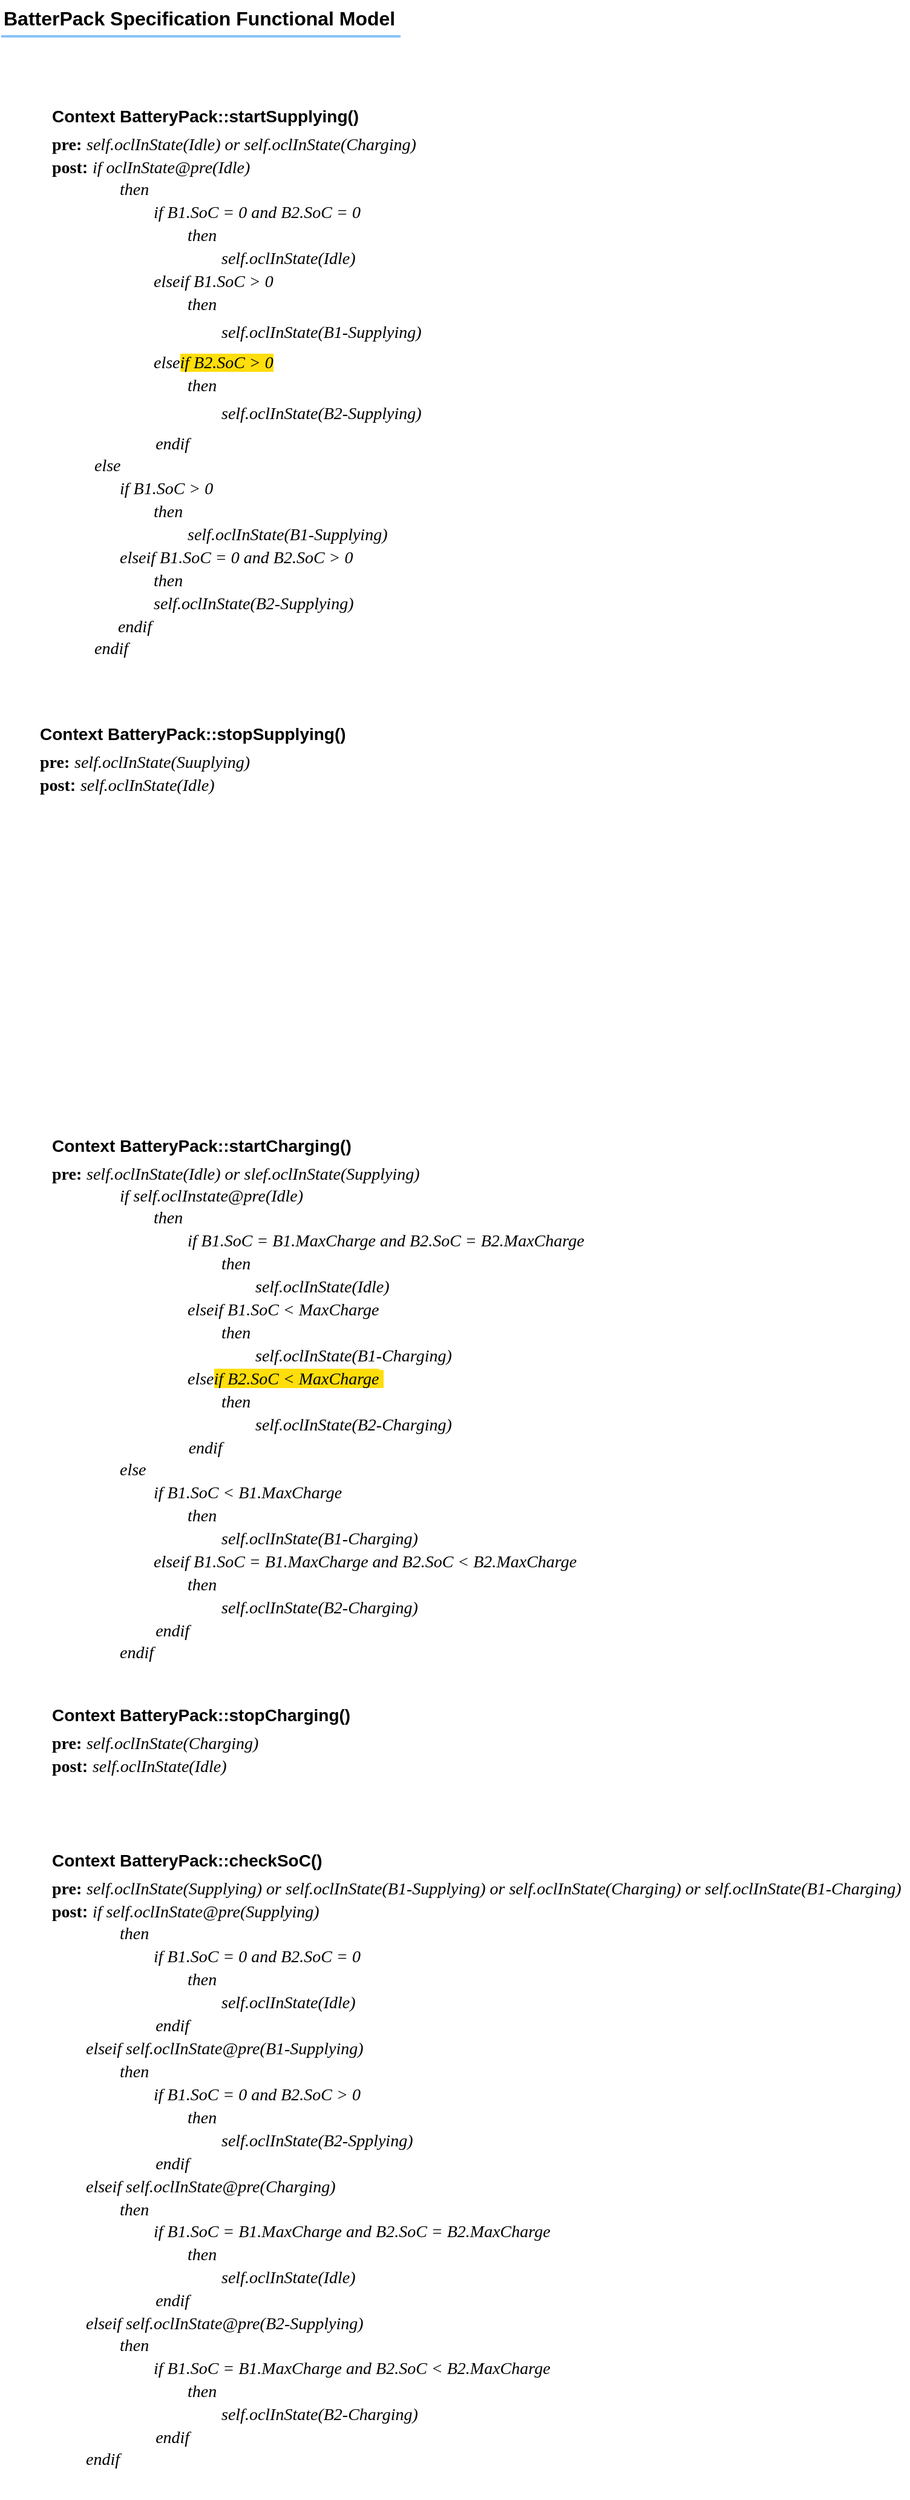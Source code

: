 <mxfile version="26.0.6">
  <diagram name="Page-1" id="zE749k9ENTXcYHyz_wE1">
    <mxGraphModel dx="954" dy="558" grid="1" gridSize="10" guides="1" tooltips="1" connect="1" arrows="1" fold="1" page="1" pageScale="1" pageWidth="827" pageHeight="1169" math="0" shadow="0">
      <root>
        <mxCell id="0" />
        <mxCell id="1" parent="0" />
        <mxCell id="C18iGgivdSjPRwDEVJiL-1" value="&lt;h1 style=&quot;margin-top: 0px; line-height: 50%;&quot;&gt;&lt;font style=&quot;font-size: 14px; line-height: 50%;&quot;&gt;Context BatteryPack::startSupplying()&lt;/font&gt;&lt;/h1&gt;&lt;p style=&quot;line-height: 50%;&quot;&gt;&lt;font style=&quot;font-size: 14px; line-height: 50%;&quot;&gt;&lt;b&gt;&lt;font face=&quot;Times New Roman&quot;&gt;pre:&lt;/font&gt; &lt;/b&gt;&lt;font face=&quot;Times New Roman&quot;&gt;&lt;i&gt;self.oclInState(Idle) or&amp;nbsp;&lt;/i&gt;&lt;/font&gt;&lt;/font&gt;&lt;i style=&quot;background-color: transparent; color: light-dark(rgb(0, 0, 0), rgb(255, 255, 255)); font-family: &amp;quot;Times New Roman&amp;quot;; font-size: 14px;&quot;&gt;self.oclInState(Charging)&lt;/i&gt;&lt;/p&gt;&lt;p style=&quot;line-height: 50%;&quot;&gt;&lt;b style=&quot;font-size: 14px;&quot;&gt;&lt;font face=&quot;Times New Roman&quot;&gt;post&lt;/font&gt;:&lt;/b&gt;&lt;span style=&quot;font-size: 14px;&quot;&gt;&amp;nbsp;&lt;/span&gt;&lt;font style=&quot;font-size: 14px;&quot; face=&quot;Times New Roman&quot;&gt;&lt;i&gt;if oclInState@pre(Idle)&lt;/i&gt;&lt;/font&gt;&lt;/p&gt;&lt;p style=&quot;line-height: 50%;&quot;&gt;&lt;font style=&quot;font-size: 14px;&quot; face=&quot;Times New Roman&quot;&gt;&lt;i&gt;&lt;span style=&quot;white-space: pre;&quot;&gt;&#x9;&lt;/span&gt;&lt;span style=&quot;white-space: pre;&quot;&gt;&#x9;&lt;/span&gt;then&lt;/i&gt;&lt;/font&gt;&lt;/p&gt;&lt;p style=&quot;line-height: 6px;&quot;&gt;&lt;font style=&quot;font-size: 14px; line-height: 7px;&quot;&gt;&lt;font face=&quot;Times New Roman&quot;&gt;&lt;i&gt;&lt;span style=&quot;white-space: pre;&quot;&gt;&#x9;&lt;/span&gt;&lt;span style=&quot;white-space: pre;&quot;&gt;&#x9;&lt;/span&gt;&lt;span style=&quot;white-space: pre;&quot;&gt;&#x9;&lt;/span&gt;if B1.SoC = 0 and B2.SoC = 0&lt;/i&gt;&lt;/font&gt;&lt;/font&gt;&lt;/p&gt;&lt;p style=&quot;line-height: 6px;&quot;&gt;&lt;font style=&quot;font-size: 14px; line-height: 7px;&quot; face=&quot;Times New Roman&quot;&gt;&lt;i&gt;&lt;span style=&quot;white-space: pre;&quot;&gt;&#x9;&lt;/span&gt;&lt;span style=&quot;white-space: pre;&quot;&gt;&#x9;&lt;span style=&quot;white-space: pre;&quot;&gt;&#x9;&lt;/span&gt;&lt;span style=&quot;white-space: pre;&quot;&gt;&#x9;&lt;/span&gt;&lt;/span&gt;then&lt;br&gt;&lt;/i&gt;&lt;/font&gt;&lt;/p&gt;&lt;p style=&quot;line-height: 6px;&quot;&gt;&lt;font style=&quot;font-size: 14px; line-height: 7px;&quot;&gt;&lt;font face=&quot;Times New Roman&quot;&gt;&lt;i&gt;&lt;span style=&quot;white-space: pre;&quot;&gt;&#x9;&lt;/span&gt;&amp;nbsp;&amp;nbsp;&lt;span style=&quot;white-space: pre;&quot;&gt;&#x9;&lt;/span&gt;&lt;span style=&quot;white-space: pre;&quot;&gt;&#x9;&lt;span style=&quot;white-space: pre;&quot;&gt;&#x9;&lt;/span&gt;&lt;span style=&quot;white-space: pre;&quot;&gt;&#x9;&lt;/span&gt;&lt;/span&gt;self.oclInState(Idle)&lt;/i&gt;&lt;/font&gt;&lt;br&gt;&lt;/font&gt;&lt;/p&gt;&lt;p style=&quot;line-height: 6px;&quot;&gt;&lt;font style=&quot;font-size: 14px; line-height: 7px;&quot;&gt;&lt;i style=&quot;background-color: transparent; color: light-dark(rgb(0, 0, 0), rgb(255, 255, 255)); font-family: &amp;quot;Times New Roman&amp;quot;;&quot;&gt;&lt;span style=&quot;white-space: pre;&quot;&gt;&#x9;&lt;/span&gt;&amp;nbsp; &lt;span style=&quot;white-space: pre;&quot;&gt;&#x9;&lt;/span&gt;&lt;span style=&quot;white-space: pre;&quot;&gt;&#x9;&lt;/span&gt;elseif&amp;nbsp;&lt;/i&gt;&lt;i style=&quot;background-color: transparent; color: light-dark(rgb(0, 0, 0), rgb(255, 255, 255)); font-family: &amp;quot;Times New Roman&amp;quot;;&quot;&gt;B1.SoC &amp;gt; 0&lt;/i&gt;&lt;/font&gt;&lt;/p&gt;&lt;p style=&quot;line-height: 6px;&quot;&gt;&lt;font style=&quot;font-size: 14px; line-height: 7px;&quot;&gt;&lt;/font&gt;&lt;/p&gt;&lt;p style=&quot;line-height: 6px;&quot;&gt;&lt;font style=&quot;font-size: 14px; line-height: 7px;&quot; face=&quot;Times New Roman&quot;&gt;&lt;i&gt;&lt;span style=&quot;white-space: pre;&quot;&gt;&#x9;&lt;/span&gt;&lt;span style=&quot;white-space: pre;&quot;&gt;&#x9;&lt;span style=&quot;white-space: pre;&quot;&gt;&#x9;&lt;/span&gt;&lt;span style=&quot;white-space: pre;&quot;&gt;&#x9;&lt;/span&gt;&lt;/span&gt;then&lt;br&gt;&lt;/i&gt;&lt;/font&gt;&lt;/p&gt;&lt;div&gt;&lt;font style=&quot;font-size: 14px; background-color: transparent; color: light-dark(rgb(0, 0, 0), rgb(255, 255, 255));&quot; face=&quot;Times New Roman&quot;&gt;&lt;i&gt;&lt;span style=&quot;white-space: pre;&quot;&gt;&lt;span style=&quot;white-space: pre;&quot;&gt;&#x9;&lt;/span&gt;&#x9;&#x9;&lt;/span&gt;&amp;nbsp;&amp;nbsp;&lt;span style=&quot;white-space: pre;&quot;&gt;&#x9;&lt;/span&gt;&lt;span style=&quot;white-space: pre;&quot;&gt;&#x9;&lt;/span&gt;self.oclInState(&lt;/i&gt;&lt;/font&gt;&lt;i style=&quot;font-size: 14px; background-color: transparent; color: light-dark(rgb(0, 0, 0), rgb(255, 255, 255)); font-family: &amp;quot;Times New Roman&amp;quot;;&quot;&gt;B1-Supplying&lt;/i&gt;&lt;font style=&quot;font-size: 14px; background-color: transparent; color: light-dark(rgb(0, 0, 0), rgb(255, 255, 255));&quot; face=&quot;Times New Roman&quot;&gt;&lt;i&gt;)&lt;/i&gt;&lt;/font&gt;&lt;/div&gt;&lt;p style=&quot;line-height: 6px;&quot;&gt;&lt;font style=&quot;font-size: 14px; line-height: 7px;&quot;&gt;&lt;i style=&quot;background-color: transparent; color: light-dark(rgb(0, 0, 0), rgb(255, 255, 255)); font-family: &amp;quot;Times New Roman&amp;quot;;&quot;&gt;&lt;span style=&quot;white-space: pre;&quot;&gt;&#x9;&lt;span style=&quot;white-space: pre;&quot;&gt;&#x9;&lt;/span&gt;&lt;span style=&quot;white-space: pre;&quot;&gt;&#x9;&lt;/span&gt;&lt;/span&gt;&lt;/i&gt;&lt;i style=&quot;color: light-dark(rgb(0, 0, 0), rgb(255, 255, 255)); font-family: &amp;quot;Times New Roman&amp;quot;;&quot;&gt;else&lt;/i&gt;&lt;i style=&quot;color: light-dark(rgb(0, 0, 0), rgb(255, 255, 255)); font-family: &amp;quot;Times New Roman&amp;quot;; background-color: rgb(255, 222, 11);&quot;&gt;if B2.SoC &amp;gt; 0&lt;/i&gt;&lt;/font&gt;&lt;/p&gt;&lt;p style=&quot;line-height: 6px;&quot;&gt;&lt;font style=&quot;font-size: 14px; line-height: 7px;&quot;&gt;&lt;i style=&quot;color: light-dark(rgb(0, 0, 0), rgb(255, 255, 255)); font-family: &amp;quot;Times New Roman&amp;quot;; background-color: rgb(255, 222, 11);&quot;&gt;&lt;/i&gt;&lt;/font&gt;&lt;/p&gt;&lt;p style=&quot;line-height: 6px;&quot;&gt;&lt;font style=&quot;font-size: 14px; line-height: 7px;&quot; face=&quot;Times New Roman&quot;&gt;&lt;i&gt;&lt;span style=&quot;white-space: pre;&quot;&gt;&#x9;&lt;/span&gt;&lt;span style=&quot;white-space: pre;&quot;&gt;&#x9;&lt;span style=&quot;white-space: pre;&quot;&gt;&#x9;&lt;/span&gt;&lt;span style=&quot;white-space: pre;&quot;&gt;&#x9;&lt;/span&gt;&lt;/span&gt;then&lt;br&gt;&lt;/i&gt;&lt;/font&gt;&lt;/p&gt;&lt;div&gt;&lt;font style=&quot;font-size: 14px; background-color: transparent; color: light-dark(rgb(0, 0, 0), rgb(255, 255, 255));&quot; face=&quot;Times New Roman&quot;&gt;&lt;i&gt;&lt;span style=&quot;white-space: pre;&quot;&gt;&lt;span style=&quot;white-space: pre;&quot;&gt;&#x9;&lt;/span&gt;&#x9;&#x9;&lt;/span&gt;&amp;nbsp;&amp;nbsp;&lt;span style=&quot;white-space: pre;&quot;&gt;&#x9;&lt;/span&gt;&lt;span style=&quot;white-space: pre;&quot;&gt;&#x9;&lt;/span&gt;self.oclInState(&lt;/i&gt;&lt;/font&gt;&lt;i style=&quot;font-size: 14px; background-color: transparent; color: light-dark(rgb(0, 0, 0), rgb(255, 255, 255)); font-family: &amp;quot;Times New Roman&amp;quot;;&quot;&gt;B2-Supplying&lt;/i&gt;&lt;font style=&quot;font-size: 14px; background-color: transparent; color: light-dark(rgb(0, 0, 0), rgb(255, 255, 255));&quot; face=&quot;Times New Roman&quot;&gt;&lt;i&gt;)&lt;/i&gt;&lt;/font&gt;&lt;/div&gt;&lt;p style=&quot;line-height: 6px;&quot;&gt;&lt;font style=&quot;font-size: 14px; line-height: 7px;&quot;&gt;&lt;span style=&quot;white-space: pre;&quot;&gt;&#x9;&lt;/span&gt;&amp;nbsp;&lt;span style=&quot;white-space: pre;&quot;&gt;&#x9;&lt;/span&gt;&amp;nbsp; &amp;nbsp; &amp;nbsp;&amp;nbsp;&lt;font face=&quot;Times New Roman&quot;&gt;&lt;i&gt;endif&lt;/i&gt;&lt;/font&gt;&lt;/font&gt;&lt;/p&gt;&lt;p style=&quot;line-height: 50%;&quot;&gt;&lt;font style=&quot;font-size: 14px;&quot; face=&quot;Times New Roman&quot;&gt;&lt;i&gt;&lt;span style=&quot;white-space: pre;&quot;&gt;&#x9;&lt;/span&gt;&amp;nbsp; else&lt;br&gt;&lt;/i&gt;&lt;/font&gt;&lt;/p&gt;&lt;p style=&quot;line-height: 6px;&quot;&gt;&lt;font style=&quot;font-size: 14px; line-height: 7px;&quot;&gt;&lt;i style=&quot;font-family: &amp;quot;Times New Roman&amp;quot;; background-color: transparent; color: light-dark(rgb(0, 0, 0), rgb(255, 255, 255));&quot;&gt;&lt;span style=&quot;white-space: pre;&quot;&gt;&#x9;&lt;/span&gt;&lt;span style=&quot;white-space: pre;&quot;&gt;&#x9;&lt;/span&gt;if B1.SoC &amp;gt; 0&amp;nbsp;&lt;/i&gt;&lt;/font&gt;&lt;/p&gt;&lt;p style=&quot;line-height: 6px;&quot;&gt;&lt;font style=&quot;font-size: 14px; line-height: 7px;&quot; face=&quot;Times New Roman&quot;&gt;&lt;i&gt;&lt;span style=&quot;white-space: pre;&quot;&gt;&#x9;&lt;/span&gt;&lt;span style=&quot;white-space: pre;&quot;&gt;&#x9;&lt;span style=&quot;white-space: pre;&quot;&gt;&#x9;&lt;/span&gt;&lt;/span&gt;then&lt;br&gt;&lt;/i&gt;&lt;/font&gt;&lt;/p&gt;&lt;p style=&quot;line-height: 6px;&quot;&gt;&lt;font style=&quot;font-size: 14px; line-height: 7px;&quot; face=&quot;Times New Roman&quot;&gt;&lt;i&gt;&lt;span style=&quot;white-space: pre;&quot;&gt;&#x9;&lt;/span&gt;&amp;nbsp;&amp;nbsp;&lt;span style=&quot;white-space: pre;&quot;&gt;&#x9;&lt;/span&gt;&lt;span style=&quot;white-space: pre;&quot;&gt;&#x9;&lt;span style=&quot;white-space: pre;&quot;&gt;&#x9;&lt;/span&gt;&lt;/span&gt;self.oclInState(B1-Supplying)&lt;/i&gt;&lt;/font&gt;&lt;/p&gt;&lt;p style=&quot;line-height: 6px;&quot;&gt;&lt;font style=&quot;font-size: 14px; line-height: 7px;&quot;&gt;&lt;i style=&quot;font-family: &amp;quot;Times New Roman&amp;quot;; background-color: transparent; color: light-dark(rgb(0, 0, 0), rgb(255, 255, 255));&quot;&gt;&lt;span style=&quot;white-space: pre;&quot;&gt;&lt;span style=&quot;white-space: pre;&quot;&gt;&#x9;&lt;/span&gt;&#x9;&lt;/span&gt;elseif&amp;nbsp;&lt;/i&gt;&lt;i style=&quot;background-color: transparent; color: light-dark(rgb(0, 0, 0), rgb(255, 255, 255)); font-family: &amp;quot;Times New Roman&amp;quot;;&quot;&gt;B1.SoC = 0 and&amp;nbsp;&lt;/i&gt;&lt;i style=&quot;background-color: transparent; color: light-dark(rgb(0, 0, 0), rgb(255, 255, 255)); font-family: &amp;quot;Times New Roman&amp;quot;;&quot;&gt;B2.SoC &amp;gt; 0&amp;nbsp;&lt;/i&gt;&lt;/font&gt;&lt;/p&gt;&lt;p style=&quot;line-height: 6px;&quot;&gt;&lt;font style=&quot;font-size: 14px; line-height: 7px;&quot; face=&quot;Times New Roman&quot;&gt;&lt;i&gt;&lt;span style=&quot;white-space: pre;&quot;&gt;&#x9;&lt;/span&gt;&lt;span style=&quot;white-space: pre;&quot;&gt;&#x9;&lt;span style=&quot;white-space: pre;&quot;&gt;&#x9;&lt;/span&gt;&lt;/span&gt;then&lt;br&gt;&lt;/i&gt;&lt;/font&gt;&lt;/p&gt;&lt;p&gt;&lt;font style=&quot;font-size: 14px;&quot;&gt;&lt;/font&gt;&lt;/p&gt;&lt;p style=&quot;line-height: 6px;&quot;&gt;&lt;font style=&quot;font-size: 14px; line-height: 7px;&quot; face=&quot;Times New Roman&quot;&gt;&lt;i&gt;&lt;span style=&quot;white-space: pre;&quot;&gt;&#x9;&lt;/span&gt;&amp;nbsp;&amp;nbsp;&lt;span style=&quot;white-space: pre;&quot;&gt;&#x9;&lt;/span&gt;&lt;span style=&quot;white-space: pre;&quot;&gt;&#x9;&lt;/span&gt;self.oclInState(B2-Supplying)&lt;/i&gt;&lt;/font&gt;&lt;/p&gt;&lt;p style=&quot;line-height: 6px;&quot;&gt;&lt;font style=&quot;font-size: 14px; line-height: 7px;&quot;&gt;&lt;span style=&quot;white-space: pre;&quot;&gt;&#x9;&lt;/span&gt;&amp;nbsp; &amp;nbsp; &amp;nbsp; &lt;font face=&quot;Times New Roman&quot;&gt;&lt;i&gt;endif&lt;/i&gt;&lt;/font&gt;&lt;/font&gt;&lt;/p&gt;&lt;p style=&quot;line-height: 50%;&quot;&gt;&lt;font style=&quot;font-size: 14px;&quot; face=&quot;Times New Roman&quot;&gt;&lt;i&gt;&lt;span style=&quot;white-space: pre;&quot;&gt;&#x9;&lt;/span&gt;&amp;nbsp; endif&lt;/i&gt;&lt;/font&gt;&lt;/p&gt;&lt;p style=&quot;line-height: 50%;&quot;&gt;&lt;font&gt;&lt;font face=&quot;Times New Roman&quot;&gt;&lt;i&gt;&lt;span style=&quot;white-space: pre;&quot;&gt;&lt;font style=&quot;font-size: 14px; line-height: 50%;&quot;&gt;&#x9;&lt;/font&gt;&lt;/span&gt;&lt;br&gt;&lt;/i&gt;&lt;/font&gt;&lt;/font&gt;&lt;/p&gt;" style="text;html=1;whiteSpace=wrap;overflow=hidden;rounded=0;" parent="1" vertex="1">
          <mxGeometry x="80" y="120" width="600" height="480" as="geometry" />
        </mxCell>
        <mxCell id="C18iGgivdSjPRwDEVJiL-2" value="" style="group" parent="1" vertex="1" connectable="0">
          <mxGeometry x="40" y="40" width="450" height="35" as="geometry" />
        </mxCell>
        <mxCell id="C18iGgivdSjPRwDEVJiL-3" value="&lt;b&gt;BatterPack Specification Functional Model&lt;/b&gt;" style="text;fontSize=16;verticalAlign=middle;strokeColor=none;fillColor=none;whiteSpace=wrap;html=1;" parent="C18iGgivdSjPRwDEVJiL-2" vertex="1">
          <mxGeometry width="450" height="30" as="geometry" />
        </mxCell>
        <mxCell id="C18iGgivdSjPRwDEVJiL-4" value="" style="dashed=0;shape=line;strokeWidth=2;noLabel=1;strokeColor=#0C8CF2;opacity=50;" parent="C18iGgivdSjPRwDEVJiL-2" vertex="1">
          <mxGeometry y="25" width="330" height="10" as="geometry" />
        </mxCell>
        <mxCell id="C18iGgivdSjPRwDEVJiL-5" value="&lt;h1 style=&quot;margin-top: 0px; line-height: 50%;&quot;&gt;&lt;font style=&quot;font-size: 14px; line-height: 50%;&quot;&gt;Context BatteryPack::stopSupplying()&lt;/font&gt;&lt;/h1&gt;&lt;p style=&quot;line-height: 50%;&quot;&gt;&lt;font style=&quot;font-size: 14px; line-height: 50%;&quot;&gt;&lt;b&gt;&lt;font face=&quot;Times New Roman&quot;&gt;pre:&lt;/font&gt; &lt;/b&gt;&lt;font face=&quot;Times New Roman&quot;&gt;&lt;i&gt;self.oclInState(Suuplying)&lt;/i&gt;&lt;/font&gt;&lt;/font&gt;&lt;/p&gt;&lt;p style=&quot;line-height: 50%;&quot;&gt;&lt;font style=&quot;font-size: 14px; line-height: 50%;&quot;&gt;&lt;font&gt;&lt;b&gt;&lt;font face=&quot;Times New Roman&quot;&gt;post&lt;/font&gt;:&lt;/b&gt;&amp;nbsp;&lt;/font&gt;&lt;i style=&quot;background-color: transparent; color: light-dark(rgb(0, 0, 0), rgb(255, 255, 255)); font-family: &amp;quot;Times New Roman&amp;quot;;&quot;&gt;self.oclInState(Idle)&lt;/i&gt;&lt;/font&gt;&lt;/p&gt;" style="text;html=1;whiteSpace=wrap;overflow=hidden;rounded=0;" parent="1" vertex="1">
          <mxGeometry x="70" y="630" width="600" height="90" as="geometry" />
        </mxCell>
        <mxCell id="C18iGgivdSjPRwDEVJiL-6" value="&lt;h1 style=&quot;margin-top: 0px; line-height: 50%;&quot;&gt;&lt;font style=&quot;font-size: 14px; line-height: 50%;&quot;&gt;Context BatteryPack::startCharging()&lt;/font&gt;&lt;/h1&gt;&lt;p style=&quot;line-height: 50%;&quot;&gt;&lt;font style=&quot;font-size: 14px; line-height: 50%;&quot;&gt;&lt;b&gt;&lt;font face=&quot;Times New Roman&quot;&gt;pre:&lt;/font&gt; &lt;/b&gt;&lt;font face=&quot;Times New Roman&quot;&gt;&lt;i&gt;self.oclInState(Idle) or slef.oclInState(&lt;/i&gt;&lt;/font&gt;&lt;/font&gt;&lt;i style=&quot;background-color: transparent; color: light-dark(rgb(0, 0, 0), rgb(255, 255, 255)); font-family: &amp;quot;Times New Roman&amp;quot;; font-size: 14px;&quot;&gt;Supplying&lt;/i&gt;&lt;i style=&quot;font-family: &amp;quot;Times New Roman&amp;quot;; font-size: 14px; background-color: transparent; color: light-dark(rgb(0, 0, 0), rgb(255, 255, 255));&quot;&gt;)&lt;/i&gt;&lt;/p&gt;&lt;p style=&quot;line-height: 50%;&quot;&gt;&lt;i style=&quot;font-family: &amp;quot;Times New Roman&amp;quot;; font-size: 14px; background-color: transparent; color: light-dark(rgb(0, 0, 0), rgb(255, 255, 255));&quot;&gt;&lt;span style=&quot;white-space: pre;&quot;&gt;&#x9;&lt;/span&gt;&lt;span style=&quot;white-space: pre;&quot;&gt;&#x9;&lt;/span&gt;if self.oclInstate@pre(Idle)&lt;br&gt;&lt;/i&gt;&lt;/p&gt;&lt;p style=&quot;line-height: 50%;&quot;&gt;&lt;i style=&quot;font-family: &amp;quot;Times New Roman&amp;quot;; font-size: 14px; background-color: transparent; color: light-dark(rgb(0, 0, 0), rgb(255, 255, 255));&quot;&gt;&lt;span style=&quot;white-space: pre;&quot;&gt;&#x9;&lt;/span&gt;&lt;span style=&quot;white-space: pre;&quot;&gt;&#x9;&lt;/span&gt;&lt;span style=&quot;white-space: pre;&quot;&gt;&#x9;&lt;/span&gt;then&lt;/i&gt;&lt;/p&gt;&lt;p style=&quot;line-height: 6px;&quot;&gt;&lt;font style=&quot;font-size: 14px; line-height: 7px;&quot;&gt;&lt;font face=&quot;Times New Roman&quot;&gt;&lt;i&gt;&lt;span style=&quot;white-space: pre;&quot;&gt;&#x9;&lt;/span&gt;&lt;span style=&quot;white-space: pre;&quot;&gt;&#x9;&lt;/span&gt;&lt;span style=&quot;white-space: pre;&quot;&gt;&#x9;&lt;/span&gt;&lt;span style=&quot;white-space: pre;&quot;&gt;&#x9;&lt;/span&gt;if B1.SoC = B1.MaxCharge and B2.SoC = B2.&lt;/i&gt;&lt;/font&gt;&lt;i style=&quot;background-color: transparent; color: light-dark(rgb(0, 0, 0), rgb(255, 255, 255)); font-family: &amp;quot;Times New Roman&amp;quot;;&quot;&gt;MaxCharge&lt;/i&gt;&lt;/font&gt;&lt;/p&gt;&lt;p style=&quot;line-height: 6px;&quot;&gt;&lt;font style=&quot;font-size: 14px; line-height: 7px;&quot; face=&quot;Times New Roman&quot;&gt;&lt;i&gt;&lt;span style=&quot;white-space: pre;&quot;&gt;&lt;span style=&quot;white-space: pre;&quot;&gt;&#x9;&lt;/span&gt;&lt;span style=&quot;white-space: pre;&quot;&gt;&#x9;&lt;/span&gt;&lt;span style=&quot;white-space: pre;&quot;&gt;&#x9;&lt;/span&gt;&#x9;&lt;/span&gt;&lt;span style=&quot;white-space: pre;&quot;&gt;&#x9;&lt;/span&gt;then&lt;br&gt;&lt;/i&gt;&lt;/font&gt;&lt;/p&gt;&lt;p style=&quot;line-height: 6px;&quot;&gt;&lt;font style=&quot;font-size: 14px; line-height: 7px;&quot;&gt;&lt;font face=&quot;Times New Roman&quot;&gt;&lt;i&gt;&lt;span style=&quot;white-space: pre;&quot;&gt;&#x9;&lt;/span&gt;&amp;nbsp;&amp;nbsp;&lt;span style=&quot;white-space: pre;&quot;&gt;&#x9;&lt;/span&gt;&lt;span style=&quot;white-space: pre;&quot;&gt;&#x9;&lt;span style=&quot;white-space: pre;&quot;&gt;&#x9;&lt;/span&gt;&lt;span style=&quot;white-space: pre;&quot;&gt;&#x9;&lt;/span&gt;&lt;span style=&quot;white-space: pre;&quot;&gt;&#x9;&lt;/span&gt;&lt;/span&gt;self.oclInState(Idle)&lt;/i&gt;&lt;/font&gt;&lt;br&gt;&lt;/font&gt;&lt;/p&gt;&lt;p style=&quot;line-height: 6px;&quot;&gt;&lt;font style=&quot;font-size: 14px; line-height: 7px;&quot;&gt;&lt;i style=&quot;background-color: transparent; color: light-dark(rgb(0, 0, 0), rgb(255, 255, 255)); font-family: &amp;quot;Times New Roman&amp;quot;;&quot;&gt;&lt;span style=&quot;white-space: pre;&quot;&gt;&lt;span style=&quot;white-space: pre;&quot;&gt;&#x9;&lt;/span&gt;&lt;span style=&quot;white-space: pre;&quot;&gt;&#x9;&lt;/span&gt;&lt;span style=&quot;white-space: pre;&quot;&gt;&#x9;&lt;/span&gt;      &lt;/span&gt;&amp;nbsp; elseif&amp;nbsp;&lt;/i&gt;&lt;i style=&quot;background-color: transparent; color: light-dark(rgb(0, 0, 0), rgb(255, 255, 255)); font-family: &amp;quot;Times New Roman&amp;quot;;&quot;&gt;B1.SoC &amp;lt;&amp;nbsp;&lt;/i&gt;&lt;i style=&quot;background-color: transparent; color: light-dark(rgb(0, 0, 0), rgb(255, 255, 255)); font-family: &amp;quot;Times New Roman&amp;quot;;&quot;&gt;MaxCharge&amp;nbsp;&lt;/i&gt;&lt;/font&gt;&lt;/p&gt;&lt;p style=&quot;line-height: 6px;&quot;&gt;&lt;font style=&quot;font-size: 14px; line-height: 7px;&quot; face=&quot;Times New Roman&quot;&gt;&lt;i&gt;&lt;span style=&quot;white-space: pre;&quot;&gt;&lt;span style=&quot;white-space: pre;&quot;&gt;&#x9;&lt;/span&gt;&lt;span style=&quot;white-space: pre;&quot;&gt;&#x9;&lt;/span&gt;&lt;span style=&quot;white-space: pre;&quot;&gt;&#x9;&lt;/span&gt;&#x9;&lt;/span&gt;&lt;span style=&quot;white-space: pre;&quot;&gt;&#x9;&lt;/span&gt;then&lt;br&gt;&lt;/i&gt;&lt;/font&gt;&lt;/p&gt;&lt;p&gt;&lt;i&gt;&lt;font style=&quot;font-size: 14px;&quot; face=&quot;Times New Roman&quot;&gt;&lt;/font&gt;&lt;/i&gt;&lt;/p&gt;&lt;p style=&quot;line-height: 6px;&quot;&gt;&lt;font style=&quot;font-size: 14px; line-height: 7px;&quot;&gt;&lt;font face=&quot;Times New Roman&quot;&gt;&lt;i&gt;&lt;span style=&quot;white-space: pre;&quot;&gt;&#x9;&lt;/span&gt;&amp;nbsp;&amp;nbsp;&lt;span style=&quot;white-space: pre;&quot;&gt;&#x9;&lt;/span&gt;&lt;span style=&quot;white-space: pre;&quot;&gt;&#x9;&lt;span style=&quot;white-space: pre;&quot;&gt;&#x9;&lt;/span&gt;&lt;span style=&quot;white-space: pre;&quot;&gt;&#x9;&lt;/span&gt;&lt;span style=&quot;white-space: pre;&quot;&gt;&#x9;&lt;/span&gt;&lt;/span&gt;self.oclInState(&lt;/i&gt;&lt;/font&gt;&lt;i style=&quot;font-family: &amp;quot;Times New Roman&amp;quot;;&quot;&gt;B1-Charging&lt;/i&gt;&lt;font face=&quot;Times New Roman&quot;&gt;&lt;i&gt;)&lt;/i&gt;&lt;/font&gt;&lt;/font&gt;&lt;/p&gt;&lt;p style=&quot;line-height: 6px;&quot;&gt;&lt;font style=&quot;font-size: 14px; line-height: 7px;&quot;&gt;&lt;i style=&quot;background-color: transparent; color: light-dark(rgb(0, 0, 0), rgb(255, 255, 255)); font-family: &amp;quot;Times New Roman&amp;quot;;&quot;&gt;&lt;span style=&quot;white-space: pre;&quot;&gt;&lt;span style=&quot;white-space: pre;&quot;&gt;&#x9;&lt;/span&gt;&lt;span style=&quot;white-space: pre;&quot;&gt;&#x9;&lt;/span&gt;&lt;span style=&quot;white-space: pre;&quot;&gt;&#x9;&lt;/span&gt;       &lt;/span&gt;&amp;nbsp;&lt;/i&gt;&lt;i style=&quot;color: light-dark(rgb(0, 0, 0), rgb(255, 255, 255)); font-family: &amp;quot;Times New Roman&amp;quot;;&quot;&gt;else&lt;/i&gt;&lt;span style=&quot;background-color: rgb(255, 222, 11);&quot;&gt;&lt;i style=&quot;color: light-dark(rgb(0, 0, 0), rgb(255, 255, 255)); font-family: &amp;quot;Times New Roman&amp;quot;; background-color: rgb(255, 222, 11);&quot;&gt;if&amp;nbsp;&lt;/i&gt;&lt;i style=&quot;color: light-dark(rgb(0, 0, 0), rgb(255, 255, 255)); font-family: &amp;quot;Times New Roman&amp;quot;;&quot;&gt;B2.SoC &amp;lt;&amp;nbsp;&lt;/i&gt;&lt;i style=&quot;color: light-dark(rgb(0, 0, 0), rgb(255, 255, 255)); font-family: &amp;quot;Times New Roman&amp;quot;;&quot;&gt;MaxCharge&lt;/i&gt;&lt;/span&gt;&lt;i style=&quot;background-color: rgb(255, 222, 11); color: light-dark(rgb(0, 0, 0), rgb(255, 255, 255)); font-family: &amp;quot;Times New Roman&amp;quot;;&quot;&gt;&amp;nbsp;&lt;/i&gt;&lt;/font&gt;&lt;/p&gt;&lt;p style=&quot;line-height: 6px;&quot;&gt;&lt;font style=&quot;font-size: 14px; line-height: 7px;&quot; face=&quot;Times New Roman&quot;&gt;&lt;i&gt;&lt;span style=&quot;white-space: pre;&quot;&gt;&#x9;&lt;/span&gt;&lt;span style=&quot;white-space: pre;&quot;&gt;&#x9;&lt;span style=&quot;white-space: pre;&quot;&gt;&#x9;&lt;/span&gt;&lt;span style=&quot;white-space: pre;&quot;&gt;&#x9;&lt;/span&gt;&lt;span style=&quot;white-space: pre;&quot;&gt;&#x9;&lt;/span&gt;&lt;/span&gt;then&lt;br&gt;&lt;/i&gt;&lt;/font&gt;&lt;/p&gt;&lt;p&gt;&lt;i&gt;&lt;font style=&quot;font-size: 14px;&quot; face=&quot;Times New Roman&quot;&gt;&lt;/font&gt;&lt;/i&gt;&lt;/p&gt;&lt;p style=&quot;line-height: 6px;&quot;&gt;&lt;font style=&quot;font-size: 14px; line-height: 7px;&quot;&gt;&lt;font face=&quot;Times New Roman&quot;&gt;&lt;i&gt;&lt;span style=&quot;white-space: pre;&quot;&gt;&#x9;&lt;/span&gt;&amp;nbsp;&amp;nbsp;&lt;span style=&quot;white-space: pre;&quot;&gt;&#x9;&lt;/span&gt;&lt;span style=&quot;white-space: pre;&quot;&gt;&#x9;&lt;span style=&quot;white-space: pre;&quot;&gt;&#x9;&lt;/span&gt;&lt;span style=&quot;white-space: pre;&quot;&gt;&#x9;&lt;/span&gt;&lt;span style=&quot;white-space: pre;&quot;&gt;&#x9;&lt;/span&gt;&lt;/span&gt;self.oclInState(&lt;/i&gt;&lt;/font&gt;&lt;i style=&quot;font-family: &amp;quot;Times New Roman&amp;quot;;&quot;&gt;B2-&lt;/i&gt;&lt;i style=&quot;font-family: &amp;quot;Times New Roman&amp;quot;;&quot;&gt;Charging&lt;/i&gt;&lt;font face=&quot;Times New Roman&quot;&gt;&lt;i&gt;)&lt;/i&gt;&lt;/font&gt;&lt;/font&gt;&lt;/p&gt;&lt;p style=&quot;line-height: 6px;&quot;&gt;&lt;font style=&quot;font-size: 14px; line-height: 7px;&quot;&gt;&lt;span style=&quot;white-space: pre;&quot;&gt;&#x9;&lt;/span&gt;&amp;nbsp;&lt;span style=&quot;white-space: pre;&quot;&gt;&#x9;&lt;/span&gt;&lt;span style=&quot;white-space: pre;&quot;&gt;&#x9;&lt;/span&gt;&amp;nbsp; &amp;nbsp; &amp;nbsp;&lt;font face=&quot;Times New Roman&quot;&gt;&lt;i&gt;endif&lt;/i&gt;&lt;/font&gt;&lt;/font&gt;&lt;/p&gt;&lt;p style=&quot;line-height: 50%;&quot;&gt;&lt;i style=&quot;font-family: &amp;quot;Times New Roman&amp;quot;; font-size: 14px; background-color: transparent; color: light-dark(rgb(0, 0, 0), rgb(255, 255, 255));&quot;&gt;&lt;span style=&quot;white-space: pre;&quot;&gt;&#x9;&lt;/span&gt;&lt;span style=&quot;white-space: pre;&quot;&gt;&#x9;&lt;/span&gt;else&lt;/i&gt;&lt;/p&gt;&lt;p style=&quot;line-height: 6px;&quot;&gt;&lt;font style=&quot;font-size: 14px; line-height: 7px;&quot;&gt;&lt;i style=&quot;font-family: &amp;quot;Times New Roman&amp;quot;; background-color: transparent; color: light-dark(rgb(0, 0, 0), rgb(255, 255, 255));&quot;&gt;&lt;span style=&quot;white-space: pre;&quot;&gt;&#x9;&lt;/span&gt;&lt;span style=&quot;white-space: pre;&quot;&gt;&#x9;&lt;/span&gt;&lt;span style=&quot;white-space: pre;&quot;&gt;&#x9;&lt;/span&gt;if B1.SoC &amp;lt; B1.Max&lt;/i&gt;&lt;i style=&quot;background-color: transparent; color: light-dark(rgb(0, 0, 0), rgb(255, 255, 255)); font-family: &amp;quot;Times New Roman&amp;quot;;&quot;&gt;Charge&lt;/i&gt;&lt;/font&gt;&lt;/p&gt;&lt;p style=&quot;line-height: 6px;&quot;&gt;&lt;font style=&quot;font-size: 14px; line-height: 7px;&quot; face=&quot;Times New Roman&quot;&gt;&lt;i&gt;&lt;span style=&quot;white-space: pre;&quot;&gt;&lt;span style=&quot;white-space: pre;&quot;&gt;&#x9;&lt;/span&gt;&lt;span style=&quot;white-space: pre;&quot;&gt;&#x9;&lt;/span&gt;&#x9;&lt;/span&gt;&lt;span style=&quot;white-space: pre;&quot;&gt;&#x9;&lt;/span&gt;then&lt;br&gt;&lt;/i&gt;&lt;/font&gt;&lt;/p&gt;&lt;p style=&quot;line-height: 6px;&quot;&gt;&lt;font style=&quot;font-size: 14px; line-height: 7px;&quot; face=&quot;Times New Roman&quot;&gt;&lt;i&gt;&lt;span style=&quot;white-space: pre;&quot;&gt;&#x9;&lt;/span&gt;&amp;nbsp;&amp;nbsp;&lt;span style=&quot;white-space: pre;&quot;&gt;&#x9;&lt;span style=&quot;white-space: pre;&quot;&gt;&#x9;&lt;/span&gt;&lt;span style=&quot;white-space: pre;&quot;&gt;&#x9;&lt;/span&gt;&lt;/span&gt;&lt;span style=&quot;white-space: pre;&quot;&gt;&#x9;&lt;/span&gt;self.oclInState(B1-Charging)&lt;/i&gt;&lt;/font&gt;&lt;/p&gt;&lt;p style=&quot;line-height: 6px;&quot;&gt;&lt;font style=&quot;font-size: 14px; line-height: 7px;&quot;&gt;&lt;i style=&quot;font-family: &amp;quot;Times New Roman&amp;quot;; background-color: transparent; color: light-dark(rgb(0, 0, 0), rgb(255, 255, 255));&quot;&gt;&lt;span style=&quot;white-space: pre;&quot;&gt;&lt;span style=&quot;white-space: pre;&quot;&gt;&#x9;&lt;/span&gt;&lt;span style=&quot;white-space: pre;&quot;&gt;&#x9;&lt;/span&gt;      &lt;/span&gt;&amp;nbsp; elseif&amp;nbsp;&lt;/i&gt;&lt;i style=&quot;background-color: transparent; color: light-dark(rgb(0, 0, 0), rgb(255, 255, 255)); font-family: &amp;quot;Times New Roman&amp;quot;;&quot;&gt;B1.SoC = B1.MaxCharge and&amp;nbsp;&lt;/i&gt;&lt;i style=&quot;background-color: transparent; color: light-dark(rgb(0, 0, 0), rgb(255, 255, 255)); font-family: &amp;quot;Times New Roman&amp;quot;;&quot;&gt;B2.SoC &amp;lt; B2.&lt;/i&gt;&lt;i style=&quot;background-color: transparent; color: light-dark(rgb(0, 0, 0), rgb(255, 255, 255)); font-family: &amp;quot;Times New Roman&amp;quot;;&quot;&gt;Max&lt;/i&gt;&lt;i style=&quot;background-color: transparent; color: light-dark(rgb(0, 0, 0), rgb(255, 255, 255)); font-family: &amp;quot;Times New Roman&amp;quot;;&quot;&gt;Charge&lt;/i&gt;&lt;/font&gt;&lt;/p&gt;&lt;p style=&quot;line-height: 6px;&quot;&gt;&lt;font style=&quot;font-size: 14px; line-height: 7px;&quot; face=&quot;Times New Roman&quot;&gt;&lt;i&gt;&lt;span style=&quot;white-space: pre;&quot;&gt;&#x9;&lt;/span&gt;&lt;span style=&quot;white-space: pre;&quot;&gt;&#x9;&lt;span style=&quot;white-space: pre;&quot;&gt;&#x9;&lt;/span&gt;&lt;span style=&quot;white-space: pre;&quot;&gt;&#x9;&lt;/span&gt;&lt;/span&gt;then&lt;br&gt;&lt;/i&gt;&lt;/font&gt;&lt;/p&gt;&lt;p&gt;&lt;font style=&quot;font-size: 14px;&quot;&gt;&lt;/font&gt;&lt;/p&gt;&lt;p style=&quot;line-height: 6px;&quot;&gt;&lt;font style=&quot;font-size: 14px; line-height: 7px;&quot;&gt;&lt;font face=&quot;Times New Roman&quot;&gt;&lt;i&gt;&lt;span style=&quot;white-space: pre;&quot;&gt;&#x9;&lt;/span&gt;&amp;nbsp;&amp;nbsp;&lt;span style=&quot;white-space: pre;&quot;&gt;&#x9;&lt;/span&gt;&lt;span style=&quot;white-space: pre;&quot;&gt;&#x9;&lt;span style=&quot;white-space: pre;&quot;&gt;&#x9;&lt;/span&gt;&lt;span style=&quot;white-space: pre;&quot;&gt;&#x9;&lt;/span&gt;&lt;/span&gt;self.oclInState(B2-&lt;/i&gt;&lt;/font&gt;&lt;i style=&quot;font-family: &amp;quot;Times New Roman&amp;quot;;&quot;&gt;Charging&lt;/i&gt;&lt;font face=&quot;Times New Roman&quot;&gt;&lt;i&gt;)&lt;/i&gt;&lt;/font&gt;&lt;/font&gt;&lt;/p&gt;&lt;p style=&quot;line-height: 6px;&quot;&gt;&lt;font style=&quot;font-size: 14px; line-height: 7px;&quot;&gt;&lt;span style=&quot;white-space: pre;&quot;&gt;&#x9;&lt;/span&gt;&amp;nbsp;&lt;span style=&quot;white-space: pre;&quot;&gt;&#x9;&lt;/span&gt;&amp;nbsp; &amp;nbsp; &amp;nbsp;&amp;nbsp;&lt;font face=&quot;Times New Roman&quot;&gt;&lt;i&gt;endif&lt;/i&gt;&lt;/font&gt;&lt;/font&gt;&lt;/p&gt;&lt;p style=&quot;line-height: 50%;&quot;&gt;&lt;i style=&quot;font-family: &amp;quot;Times New Roman&amp;quot;; font-size: 14px; background-color: transparent; color: light-dark(rgb(0, 0, 0), rgb(255, 255, 255));&quot;&gt;&lt;span style=&quot;white-space: pre;&quot;&gt;&#x9;&lt;/span&gt;&lt;span style=&quot;white-space: pre;&quot;&gt;&#x9;&lt;/span&gt;endif&lt;/i&gt;&lt;/p&gt;" style="text;html=1;whiteSpace=wrap;overflow=hidden;rounded=0;" parent="1" vertex="1">
          <mxGeometry x="80" y="970" width="600" height="470" as="geometry" />
        </mxCell>
        <mxCell id="C18iGgivdSjPRwDEVJiL-7" value="&lt;h1 style=&quot;margin-top: 0px; line-height: 50%;&quot;&gt;&lt;font style=&quot;font-size: 14px; line-height: 50%;&quot;&gt;Context BatteryPack::stopCharging()&lt;/font&gt;&lt;/h1&gt;&lt;p style=&quot;line-height: 50%;&quot;&gt;&lt;font style=&quot;font-size: 14px; line-height: 50%;&quot;&gt;&lt;b&gt;&lt;font face=&quot;Times New Roman&quot;&gt;pre:&lt;/font&gt; &lt;/b&gt;&lt;font face=&quot;Times New Roman&quot;&gt;&lt;i&gt;self.oclInState(Charging)&lt;/i&gt;&lt;/font&gt;&lt;/font&gt;&lt;/p&gt;&lt;p style=&quot;line-height: 50%;&quot;&gt;&lt;font style=&quot;font-size: 14px; line-height: 50%;&quot;&gt;&lt;font&gt;&lt;b&gt;&lt;font face=&quot;Times New Roman&quot;&gt;post&lt;/font&gt;:&lt;/b&gt;&amp;nbsp;&lt;/font&gt;&lt;i style=&quot;background-color: transparent; color: light-dark(rgb(0, 0, 0), rgb(255, 255, 255)); font-family: &amp;quot;Times New Roman&amp;quot;;&quot;&gt;self.oclInState(Idle)&lt;/i&gt;&lt;/font&gt;&lt;/p&gt;" style="text;html=1;whiteSpace=wrap;overflow=hidden;rounded=0;" parent="1" vertex="1">
          <mxGeometry x="80" y="1440" width="600" height="90" as="geometry" />
        </mxCell>
        <mxCell id="C18iGgivdSjPRwDEVJiL-8" value="&lt;h1 style=&quot;margin-top: 0px; line-height: 50%;&quot;&gt;&lt;font style=&quot;font-size: 14px; line-height: 50%;&quot;&gt;Context BatteryPack::checkSoC()&lt;/font&gt;&lt;/h1&gt;&lt;div style=&quot;line-height: 50%;&quot;&gt;&lt;font style=&quot;font-size: 14px; line-height: 50%;&quot;&gt;&lt;b&gt;&lt;font face=&quot;Times New Roman&quot;&gt;pre:&lt;/font&gt;&amp;nbsp;&lt;/b&gt;&lt;/font&gt;&lt;i style=&quot;font-family: &amp;quot;Times New Roman&amp;quot;; font-size: 14px; background-color: transparent; color: light-dark(rgb(0, 0, 0), rgb(255, 255, 255)); line-height: 50%;&quot;&gt;self.oclInState(&lt;/i&gt;&lt;i style=&quot;font-family: &amp;quot;Times New Roman&amp;quot;; font-size: 14px; line-height: 50%;&quot;&gt;Supplying&lt;/i&gt;&lt;i style=&quot;font-family: &amp;quot;Times New Roman&amp;quot;; font-size: 14px; background-color: transparent; color: light-dark(rgb(0, 0, 0), rgb(255, 255, 255)); line-height: 50%;&quot;&gt;) or&amp;nbsp;&lt;/i&gt;&lt;i style=&quot;background-color: transparent; color: light-dark(rgb(0, 0, 0), rgb(255, 255, 255)); font-family: &amp;quot;Times New Roman&amp;quot;; font-size: 14px; line-height: 50%;&quot;&gt;self.oclInState(&lt;/i&gt;&lt;i style=&quot;background-color: transparent; color: light-dark(rgb(0, 0, 0), rgb(255, 255, 255)); font-family: &amp;quot;Times New Roman&amp;quot;; font-size: 14px; line-height: 50%;&quot;&gt;B1-&lt;/i&gt;&lt;i style=&quot;background-color: transparent; color: light-dark(rgb(0, 0, 0), rgb(255, 255, 255)); font-family: &amp;quot;Times New Roman&amp;quot;; font-size: 14px; line-height: 50%;&quot;&gt;Supplying&lt;/i&gt;&lt;i style=&quot;background-color: transparent; color: light-dark(rgb(0, 0, 0), rgb(255, 255, 255)); font-family: &amp;quot;Times New Roman&amp;quot;; font-size: 14px; line-height: 50%;&quot;&gt;) or&amp;nbsp;&lt;/i&gt;&lt;i style=&quot;background-color: transparent; color: light-dark(rgb(0, 0, 0), rgb(255, 255, 255)); font-family: &amp;quot;Times New Roman&amp;quot;; font-size: 14px; line-height: 50%;&quot;&gt;self.oclInState(&lt;/i&gt;&lt;i style=&quot;font-family: &amp;quot;Times New Roman&amp;quot;; font-size: 14px; line-height: 50%;&quot;&gt;Charging&lt;/i&gt;&lt;i style=&quot;background-color: transparent; color: light-dark(rgb(0, 0, 0), rgb(255, 255, 255)); font-family: &amp;quot;Times New Roman&amp;quot;; font-size: 14px; line-height: 50%;&quot;&gt;) or&amp;nbsp;&lt;/i&gt;&lt;i style=&quot;background-color: transparent; color: light-dark(rgb(0, 0, 0), rgb(255, 255, 255)); font-family: &amp;quot;Times New Roman&amp;quot;; font-size: 14px; line-height: 50%;&quot;&gt;self.oclInState(&lt;/i&gt;&lt;i style=&quot;font-family: &amp;quot;Times New Roman&amp;quot;; font-size: 14px; line-height: 50%;&quot;&gt;B1-Charging)&lt;/i&gt;&lt;i style=&quot;background-color: transparent; color: light-dark(rgb(0, 0, 0), rgb(255, 255, 255)); font-family: &amp;quot;Times New Roman&amp;quot;; font-size: 14px; line-height: 50%;&quot;&gt;&amp;nbsp;&lt;/i&gt;&lt;/div&gt;&lt;p style=&quot;line-height: 50%;&quot;&gt;&lt;font style=&quot;font-size: 14px; line-height: 50%;&quot;&gt;&lt;b&gt;&lt;font face=&quot;Times New Roman&quot;&gt;post&lt;/font&gt;:&lt;/b&gt;&amp;nbsp;&lt;font face=&quot;Times New Roman&quot;&gt;&lt;i&gt;if self.oclInState@pre(&lt;/i&gt;&lt;/font&gt;&lt;/font&gt;&lt;i style=&quot;background-color: transparent; color: light-dark(rgb(0, 0, 0), rgb(255, 255, 255)); font-family: &amp;quot;Times New Roman&amp;quot;; font-size: 14px;&quot;&gt;Supplying&lt;/i&gt;&lt;i style=&quot;font-family: &amp;quot;Times New Roman&amp;quot;; font-size: 14px; background-color: transparent; color: light-dark(rgb(0, 0, 0), rgb(255, 255, 255));&quot;&gt;)&lt;/i&gt;&lt;/p&gt;&lt;p style=&quot;line-height: 50%;&quot;&gt;&lt;i style=&quot;font-family: &amp;quot;Times New Roman&amp;quot;; font-size: 14px; background-color: transparent; color: light-dark(rgb(0, 0, 0), rgb(255, 255, 255));&quot;&gt;&lt;span style=&quot;white-space: pre;&quot;&gt;&#x9;&lt;/span&gt;&lt;span style=&quot;white-space: pre;&quot;&gt;&#x9;&lt;/span&gt;then&lt;br&gt;&lt;/i&gt;&lt;/p&gt;&lt;p style=&quot;line-height: 6px;&quot;&gt;&lt;font style=&quot;font-size: 14px; line-height: 7px;&quot;&gt;&lt;font face=&quot;Times New Roman&quot;&gt;&lt;i&gt;&lt;span style=&quot;white-space: pre;&quot;&gt;&#x9;&lt;/span&gt;&lt;span style=&quot;white-space: pre;&quot;&gt;&#x9;&lt;span style=&quot;white-space: pre;&quot;&gt;&#x9;&lt;/span&gt;&lt;/span&gt;if B1.SoC = 0 and B2.SoC = 0&lt;/i&gt;&lt;/font&gt;&lt;/font&gt;&lt;/p&gt;&lt;p style=&quot;line-height: 6px;&quot;&gt;&lt;font style=&quot;font-size: 14px; line-height: 7px;&quot; face=&quot;Times New Roman&quot;&gt;&lt;i&gt;&lt;span style=&quot;white-space: pre;&quot;&gt;&#x9;&lt;/span&gt;&lt;span style=&quot;white-space: pre;&quot;&gt;&#x9;&lt;span style=&quot;white-space: pre;&quot;&gt;&#x9;&lt;/span&gt;&lt;span style=&quot;white-space: pre;&quot;&gt;&#x9;&lt;/span&gt;&lt;/span&gt;then&lt;br&gt;&lt;/i&gt;&lt;/font&gt;&lt;/p&gt;&lt;p style=&quot;line-height: 6px;&quot;&gt;&lt;font style=&quot;font-size: 14px; line-height: 7px;&quot; face=&quot;Times New Roman&quot;&gt;&lt;i&gt;&lt;span style=&quot;white-space: pre;&quot;&gt;&#x9;&lt;/span&gt;&amp;nbsp;&amp;nbsp;&lt;span style=&quot;white-space: pre;&quot;&gt;&#x9;&lt;/span&gt;&lt;span style=&quot;white-space: pre;&quot;&gt;&#x9;&lt;span style=&quot;white-space: pre;&quot;&gt;&#x9;&lt;/span&gt;&lt;span style=&quot;white-space: pre;&quot;&gt;&#x9;&lt;/span&gt;&lt;/span&gt;self.oclInState(Idle)&lt;/i&gt;&lt;/font&gt;&lt;/p&gt;&lt;p style=&quot;line-height: 6px;&quot;&gt;&lt;font style=&quot;font-size: 14px; line-height: 7px;&quot;&gt;&lt;span style=&quot;background-color: transparent; color: light-dark(rgb(0, 0, 0), rgb(255, 255, 255)); white-space: pre;&quot;&gt;&#x9;&lt;/span&gt;&lt;span style=&quot;background-color: transparent; color: light-dark(rgb(0, 0, 0), rgb(255, 255, 255));&quot;&gt;&amp;nbsp;&lt;span style=&quot;white-space: pre;&quot;&gt;&#x9;&lt;/span&gt;&amp;nbsp; &amp;nbsp; &amp;nbsp;&amp;nbsp;&lt;/span&gt;&lt;font style=&quot;background-color: transparent; color: light-dark(rgb(0, 0, 0), rgb(255, 255, 255));&quot; face=&quot;Times New Roman&quot;&gt;&lt;i&gt;endif&lt;/i&gt;&lt;/font&gt;&lt;/font&gt;&lt;/p&gt;&lt;p style=&quot;line-height: 50%;&quot;&gt;&lt;i style=&quot;font-family: &amp;quot;Times New Roman&amp;quot;; font-size: 14px; background-color: transparent; color: light-dark(rgb(0, 0, 0), rgb(255, 255, 255)); line-height: 50%;&quot;&gt;&lt;span style=&quot;white-space: pre;&quot;&gt;&#x9;&lt;/span&gt;&lt;/i&gt;&lt;i style=&quot;background-color: transparent; color: light-dark(rgb(0, 0, 0), rgb(255, 255, 255)); font-family: &amp;quot;Times New Roman&amp;quot;; font-size: 14px; line-height: 7px;&quot;&gt;elseif&amp;nbsp;&lt;/i&gt;&lt;font style=&quot;background-color: transparent; color: light-dark(rgb(0, 0, 0), rgb(255, 255, 255)); font-size: 14px; line-height: 7px;&quot;&gt;&lt;font face=&quot;Times New Roman&quot;&gt;&lt;i&gt;self.oclInState@pre(&lt;/i&gt;&lt;/font&gt;&lt;/font&gt;&lt;i style=&quot;background-color: transparent; color: light-dark(rgb(0, 0, 0), rgb(255, 255, 255)); font-family: &amp;quot;Times New Roman&amp;quot;; font-size: 14px; line-height: 7px;&quot;&gt;B1-&lt;/i&gt;&lt;i style=&quot;background-color: transparent; color: light-dark(rgb(0, 0, 0), rgb(255, 255, 255)); font-family: &amp;quot;Times New Roman&amp;quot;; font-size: 14px;&quot;&gt;Supplying&lt;/i&gt;&lt;i style=&quot;background-color: transparent; color: light-dark(rgb(0, 0, 0), rgb(255, 255, 255)); font-family: &amp;quot;Times New Roman&amp;quot;; font-size: 14px; line-height: 7px;&quot;&gt;)&lt;/i&gt;&lt;/p&gt;&lt;p style=&quot;line-height: 50%;&quot;&gt;&lt;i style=&quot;background-color: transparent; color: light-dark(rgb(0, 0, 0), rgb(255, 255, 255)); font-family: &amp;quot;Times New Roman&amp;quot;; font-size: 14px; line-height: 50%;&quot;&gt;&lt;i style=&quot;background-color: transparent; color: light-dark(rgb(0, 0, 0), rgb(255, 255, 255)); line-height: 7px;&quot;&gt;&lt;span style=&quot;white-space: pre;&quot;&gt;&#x9;&lt;/span&gt;&lt;span style=&quot;white-space: pre;&quot;&gt;&#x9;&lt;/span&gt;then&lt;/i&gt;&lt;/i&gt;&lt;/p&gt;&lt;p style=&quot;line-height: 6px;&quot;&gt;&lt;font style=&quot;font-size: 14px; line-height: 7px;&quot;&gt;&lt;font face=&quot;Times New Roman&quot;&gt;&lt;i&gt;&lt;span style=&quot;white-space: pre;&quot;&gt;&#x9;&lt;/span&gt;&lt;span style=&quot;white-space: pre;&quot;&gt;&#x9;&lt;span style=&quot;white-space: pre;&quot;&gt;&#x9;&lt;/span&gt;&lt;/span&gt;if&amp;nbsp;&lt;/i&gt;&lt;/font&gt;&lt;i style=&quot;background-color: transparent; color: light-dark(rgb(0, 0, 0), rgb(255, 255, 255)); font-family: &amp;quot;Times New Roman&amp;quot;;&quot;&gt;B1.SoC = 0 and B2.SoC &amp;gt; 0&lt;/i&gt;&lt;/font&gt;&lt;/p&gt;&lt;p style=&quot;line-height: 6px;&quot;&gt;&lt;font style=&quot;font-size: 14px; line-height: 7px;&quot; face=&quot;Times New Roman&quot;&gt;&lt;i&gt;&lt;span style=&quot;white-space: pre;&quot;&gt;&#x9;&lt;/span&gt;&lt;span style=&quot;white-space: pre;&quot;&gt;&#x9;&lt;span style=&quot;white-space: pre;&quot;&gt;&#x9;&lt;/span&gt;&lt;span style=&quot;white-space: pre;&quot;&gt;&#x9;&lt;/span&gt;&lt;/span&gt;then&lt;br&gt;&lt;/i&gt;&lt;/font&gt;&lt;/p&gt;&lt;p&gt;&lt;font style=&quot;font-size: 14px;&quot;&gt;&lt;/font&gt;&lt;/p&gt;&lt;p style=&quot;line-height: 6px;&quot;&gt;&lt;font style=&quot;font-size: 14px; line-height: 7px;&quot; face=&quot;Times New Roman&quot;&gt;&lt;i&gt;&lt;span style=&quot;white-space: pre;&quot;&gt;&#x9;&lt;/span&gt;&amp;nbsp;&amp;nbsp;&lt;span style=&quot;white-space: pre;&quot;&gt;&#x9;&lt;/span&gt;&lt;span style=&quot;white-space: pre;&quot;&gt;&#x9;&lt;span style=&quot;white-space: pre;&quot;&gt;&#x9;&lt;/span&gt;&lt;span style=&quot;white-space: pre;&quot;&gt;&#x9;&lt;/span&gt;&lt;/span&gt;self.oclInState(B2-Spplying)&lt;/i&gt;&lt;/font&gt;&lt;/p&gt;&lt;p&gt;&lt;font style=&quot;font-size: 14px;&quot;&gt;&lt;/font&gt;&lt;/p&gt;&lt;p style=&quot;line-height: 50%;&quot;&gt;&lt;i style=&quot;background-color: transparent; color: light-dark(rgb(0, 0, 0), rgb(255, 255, 255)); font-family: &amp;quot;Times New Roman&amp;quot;; font-size: 14px; line-height: 50%;&quot;&gt;&lt;i style=&quot;background-color: transparent; color: light-dark(rgb(0, 0, 0), rgb(255, 255, 255)); line-height: 7px;&quot;&gt;&lt;/i&gt;&lt;/i&gt;&lt;/p&gt;&lt;p style=&quot;line-height: 6px;&quot;&gt;&lt;font style=&quot;font-size: 14px; line-height: 7px;&quot;&gt;&lt;span style=&quot;background-color: transparent; color: light-dark(rgb(0, 0, 0), rgb(255, 255, 255)); white-space: pre;&quot;&gt;&#x9;&lt;/span&gt;&lt;span style=&quot;background-color: transparent; color: light-dark(rgb(0, 0, 0), rgb(255, 255, 255));&quot;&gt;&amp;nbsp;&lt;span style=&quot;white-space: pre;&quot;&gt;&#x9;&lt;/span&gt;&amp;nbsp; &amp;nbsp; &amp;nbsp;&amp;nbsp;&lt;/span&gt;&lt;font style=&quot;background-color: transparent; color: light-dark(rgb(0, 0, 0), rgb(255, 255, 255));&quot; face=&quot;Times New Roman&quot;&gt;&lt;i&gt;endif&lt;/i&gt;&lt;/font&gt;&lt;/font&gt;&lt;/p&gt;&lt;p style=&quot;line-height: 50%;&quot;&gt;&lt;i style=&quot;background-color: transparent; color: light-dark(rgb(0, 0, 0), rgb(255, 255, 255)); font-family: &amp;quot;Times New Roman&amp;quot;; font-size: 14px; line-height: 50%;&quot;&gt;&lt;span style=&quot;white-space: pre;&quot;&gt;&#x9;&lt;/span&gt;elseif&amp;nbsp;&lt;/i&gt;&lt;font style=&quot;background-color: transparent; color: light-dark(rgb(0, 0, 0), rgb(255, 255, 255)); font-size: 14px; line-height: 50%;&quot;&gt;&lt;font face=&quot;Times New Roman&quot;&gt;&lt;i&gt;self.oclInState@pre(&lt;/i&gt;&lt;/font&gt;&lt;/font&gt;&lt;i style=&quot;background-color: transparent; color: light-dark(rgb(0, 0, 0), rgb(255, 255, 255)); font-family: &amp;quot;Times New Roman&amp;quot;; font-size: 14px; line-height: 50%;&quot;&gt;Charging&lt;/i&gt;&lt;i style=&quot;background-color: transparent; color: light-dark(rgb(0, 0, 0), rgb(255, 255, 255)); font-family: &amp;quot;Times New Roman&amp;quot;; font-size: 14px; line-height: 50%;&quot;&gt;)&lt;/i&gt;&lt;/p&gt;&lt;p style=&quot;line-height: 50%;&quot;&gt;&lt;i style=&quot;background-color: transparent; color: light-dark(rgb(0, 0, 0), rgb(255, 255, 255)); font-family: &amp;quot;Times New Roman&amp;quot;; font-size: 14px; line-height: 50%;&quot;&gt;&lt;span style=&quot;white-space: pre;&quot;&gt;&#x9;&lt;/span&gt;&lt;span style=&quot;white-space: pre;&quot;&gt;&#x9;&lt;/span&gt;then&lt;br&gt;&lt;/i&gt;&lt;/p&gt;&lt;p style=&quot;line-height: 50%;&quot;&gt;&lt;font style=&quot;font-size: 14px; background-color: transparent; color: light-dark(rgb(0, 0, 0), rgb(255, 255, 255));&quot; face=&quot;Times New Roman&quot;&gt;&lt;i&gt;&lt;span style=&quot;white-space: pre;&quot;&gt;&#x9;&lt;/span&gt;&lt;span style=&quot;white-space: pre;&quot;&gt;&#x9;&lt;/span&gt;&lt;span style=&quot;white-space: pre;&quot;&gt;&#x9;&lt;/span&gt;if B1.SoC = B1.MaxCharge and B2.SoC = B2.&lt;/i&gt;&lt;/font&gt;&lt;i style=&quot;font-size: 14px; background-color: transparent; color: light-dark(rgb(0, 0, 0), rgb(255, 255, 255)); font-family: &amp;quot;Times New Roman&amp;quot;;&quot;&gt;MaxCharge&lt;/i&gt;&lt;/p&gt;&lt;p style=&quot;line-height: 6px;&quot;&gt;&lt;font style=&quot;font-size: 14px; line-height: 7px;&quot; face=&quot;Times New Roman&quot;&gt;&lt;i&gt;&lt;span style=&quot;white-space: pre;&quot;&gt;&#x9;&lt;/span&gt;&lt;span style=&quot;white-space: pre;&quot;&gt;&#x9;&lt;span style=&quot;white-space: pre;&quot;&gt;&#x9;&lt;/span&gt;&lt;span style=&quot;white-space: pre;&quot;&gt;&#x9;&lt;/span&gt;&lt;/span&gt;then&lt;br&gt;&lt;/i&gt;&lt;/font&gt;&lt;/p&gt;&lt;p style=&quot;line-height: 6px;&quot;&gt;&lt;font style=&quot;font-size: 14px; line-height: 7px;&quot; face=&quot;Times New Roman&quot;&gt;&lt;i&gt;&lt;span style=&quot;white-space: pre;&quot;&gt;&#x9;&lt;/span&gt;&amp;nbsp;&amp;nbsp;&lt;span style=&quot;white-space: pre;&quot;&gt;&#x9;&lt;/span&gt;&lt;span style=&quot;white-space: pre;&quot;&gt;&#x9;&lt;span style=&quot;white-space: pre;&quot;&gt;&#x9;&lt;/span&gt;&lt;span style=&quot;white-space: pre;&quot;&gt;&#x9;&lt;/span&gt;&lt;/span&gt;self.oclInState(Idle)&lt;/i&gt;&lt;/font&gt;&lt;/p&gt;&lt;p style=&quot;line-height: 50%;&quot;&gt;&lt;i style=&quot;background-color: transparent; color: light-dark(rgb(0, 0, 0), rgb(255, 255, 255)); font-family: &amp;quot;Times New Roman&amp;quot;; font-size: 14px; line-height: 50%;&quot;&gt;&lt;/i&gt;&lt;/p&gt;&lt;p style=&quot;line-height: 6px;&quot;&gt;&lt;font style=&quot;font-size: 14px; line-height: 7px;&quot;&gt;&lt;span style=&quot;white-space: pre;&quot;&gt;&#x9;&lt;/span&gt;&amp;nbsp;&lt;span style=&quot;white-space: pre;&quot;&gt;&#x9;&lt;/span&gt;&amp;nbsp; &amp;nbsp; &amp;nbsp;&amp;nbsp;&lt;font face=&quot;Times New Roman&quot;&gt;&lt;i&gt;endif&lt;/i&gt;&lt;/font&gt;&lt;/font&gt;&lt;/p&gt;&lt;p style=&quot;line-height: 50%;&quot;&gt;&lt;i style=&quot;color: light-dark(rgb(0, 0, 0), rgb(255, 255, 255)); background-color: transparent; font-family: &amp;quot;Times New Roman&amp;quot;; font-size: 14px;&quot;&gt;&lt;span style=&quot;white-space: pre;&quot;&gt;&#x9;&lt;/span&gt;elseif&amp;nbsp;&lt;/i&gt;&lt;font style=&quot;color: light-dark(rgb(0, 0, 0), rgb(255, 255, 255)); background-color: transparent; font-size: 14px; line-height: 7px;&quot;&gt;&lt;font face=&quot;Times New Roman&quot;&gt;&lt;i&gt;self.oclInState@pre(&lt;/i&gt;&lt;/font&gt;&lt;/font&gt;&lt;i style=&quot;color: light-dark(rgb(0, 0, 0), rgb(255, 255, 255)); background-color: transparent; font-family: &amp;quot;Times New Roman&amp;quot;; font-size: 14px;&quot;&gt;B2-&lt;/i&gt;&lt;i style=&quot;color: light-dark(rgb(0, 0, 0), rgb(255, 255, 255)); background-color: transparent; font-family: &amp;quot;Times New Roman&amp;quot;; font-size: 14px;&quot;&gt;Supplying&lt;/i&gt;&lt;i style=&quot;color: light-dark(rgb(0, 0, 0), rgb(255, 255, 255)); background-color: transparent; font-family: &amp;quot;Times New Roman&amp;quot;; font-size: 14px;&quot;&gt;)&lt;/i&gt;&lt;i style=&quot;background-color: transparent; color: light-dark(rgb(0, 0, 0), rgb(255, 255, 255)); font-family: &amp;quot;Times New Roman&amp;quot;; font-size: 14px;&quot;&gt;&lt;/i&gt;&lt;/p&gt;&lt;p style=&quot;line-height: 50%;&quot;&gt;&lt;i style=&quot;color: light-dark(rgb(0, 0, 0), rgb(255, 255, 255)); background-color: transparent; font-family: &amp;quot;Times New Roman&amp;quot;; font-size: 14px;&quot;&gt;&lt;span style=&quot;white-space: pre;&quot;&gt;&#x9;&lt;/span&gt;&lt;span style=&quot;white-space: pre;&quot;&gt;&#x9;&lt;/span&gt;then&lt;br&gt;&lt;/i&gt;&lt;/p&gt;&lt;p style=&quot;line-height: 6px;&quot;&gt;&lt;font style=&quot;font-size: 14px; line-height: 7px;&quot;&gt;&lt;font face=&quot;Times New Roman&quot;&gt;&lt;i&gt;&lt;span style=&quot;white-space: pre;&quot;&gt;&#x9;&lt;/span&gt;&lt;span style=&quot;white-space: pre;&quot;&gt;&#x9;&lt;/span&gt;&lt;span style=&quot;white-space: pre;&quot;&gt;&#x9;&lt;/span&gt;if B1.SoC = B1.MaxCharge and B2.SoC &amp;lt; B2.&lt;/i&gt;&lt;/font&gt;&lt;i style=&quot;background-color: transparent; color: light-dark(rgb(0, 0, 0), rgb(255, 255, 255)); font-family: &amp;quot;Times New Roman&amp;quot;;&quot;&gt;MaxCharge&lt;/i&gt;&lt;/font&gt;&lt;/p&gt;&lt;p style=&quot;line-height: 6px;&quot;&gt;&lt;font style=&quot;font-size: 14px; line-height: 7px;&quot; face=&quot;Times New Roman&quot;&gt;&lt;i&gt;&lt;span style=&quot;white-space: pre;&quot;&gt;&#x9;&lt;/span&gt;&lt;span style=&quot;white-space: pre;&quot;&gt;&#x9;&lt;span style=&quot;white-space: pre;&quot;&gt;&#x9;&lt;/span&gt;&lt;span style=&quot;white-space: pre;&quot;&gt;&#x9;&lt;/span&gt;&lt;/span&gt;then&lt;br&gt;&lt;/i&gt;&lt;/font&gt;&lt;/p&gt;&lt;p style=&quot;line-height: 6px;&quot;&gt;&lt;font style=&quot;font-size: 14px; line-height: 7px;&quot; face=&quot;Times New Roman&quot;&gt;&lt;i&gt;&lt;span style=&quot;white-space: pre;&quot;&gt;&#x9;&lt;/span&gt;&amp;nbsp;&amp;nbsp;&lt;span style=&quot;white-space: pre;&quot;&gt;&#x9;&lt;/span&gt;&lt;span style=&quot;white-space: pre;&quot;&gt;&#x9;&lt;span style=&quot;white-space: pre;&quot;&gt;&#x9;&lt;/span&gt;&lt;span style=&quot;white-space: pre;&quot;&gt;&#x9;&lt;/span&gt;&lt;/span&gt;self.oclInState(B2-Charging)&lt;/i&gt;&lt;/font&gt;&lt;/p&gt;&lt;p&gt;&lt;font style=&quot;font-size: 14px;&quot;&gt;&lt;/font&gt;&lt;/p&gt;&lt;p style=&quot;line-height: 6px;&quot;&gt;&lt;font style=&quot;font-size: 14px; line-height: 7px;&quot;&gt;&lt;span style=&quot;white-space: pre;&quot;&gt;&#x9;&lt;/span&gt;&amp;nbsp;&lt;span style=&quot;white-space: pre;&quot;&gt;&#x9;&lt;/span&gt;&amp;nbsp; &amp;nbsp; &amp;nbsp;&amp;nbsp;&lt;font face=&quot;Times New Roman&quot;&gt;&lt;i&gt;endif&lt;/i&gt;&lt;/font&gt;&lt;/font&gt;&lt;/p&gt;&lt;p style=&quot;line-height: 50%;&quot;&gt;&lt;i style=&quot;color: light-dark(rgb(0, 0, 0), rgb(255, 255, 255)); background-color: transparent; font-family: &amp;quot;Times New Roman&amp;quot;; font-size: 14px;&quot;&gt;&lt;span style=&quot;white-space: pre;&quot;&gt;&#x9;&lt;/span&gt;endif&lt;/i&gt;&lt;/p&gt;" style="text;html=1;whiteSpace=wrap;overflow=hidden;rounded=0;" parent="1" vertex="1">
          <mxGeometry x="80" y="1560" width="710" height="540" as="geometry" />
        </mxCell>
      </root>
    </mxGraphModel>
  </diagram>
</mxfile>
